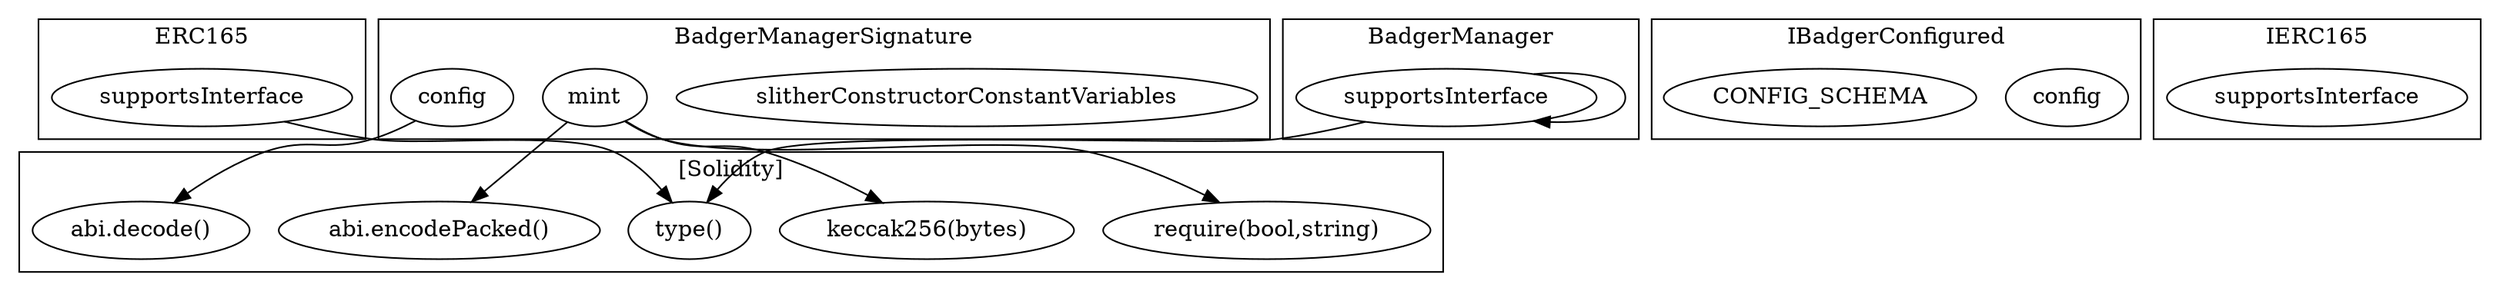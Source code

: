 strict digraph {
subgraph cluster_2786_ERC165 {
label = "ERC165"
"2786_supportsInterface" [label="supportsInterface"]
}subgraph cluster_6086_IBadgerConfigured {
label = "IBadgerConfigured"
"6086_config" [label="config"]
"6086_CONFIG_SCHEMA" [label="CONFIG_SCHEMA"]
}subgraph cluster_2798_IERC165 {
label = "IERC165"
"2798_supportsInterface" [label="supportsInterface"]
}subgraph cluster_6682_BadgerManagerSignature {
label = "BadgerManagerSignature"
"6682_slitherConstructorConstantVariables" [label="slitherConstructorConstantVariables"]
"6682_mint" [label="mint"]
"6682_config" [label="config"]
}subgraph cluster_6431_BadgerManager {
label = "BadgerManager"
"6431_supportsInterface" [label="supportsInterface"]
"6431_supportsInterface" -> "6431_supportsInterface"
}subgraph cluster_solidity {
label = "[Solidity]"
"require(bool,string)" 
"keccak256(bytes)" 
"type()" 
"abi.decode()" 
"abi.encodePacked()" 
"2786_supportsInterface" -> "type()"
"6682_mint" -> "require(bool,string)"
"6682_mint" -> "abi.encodePacked()"
"6682_config" -> "abi.decode()"
"6682_mint" -> "keccak256(bytes)"
"6431_supportsInterface" -> "type()"
}
}